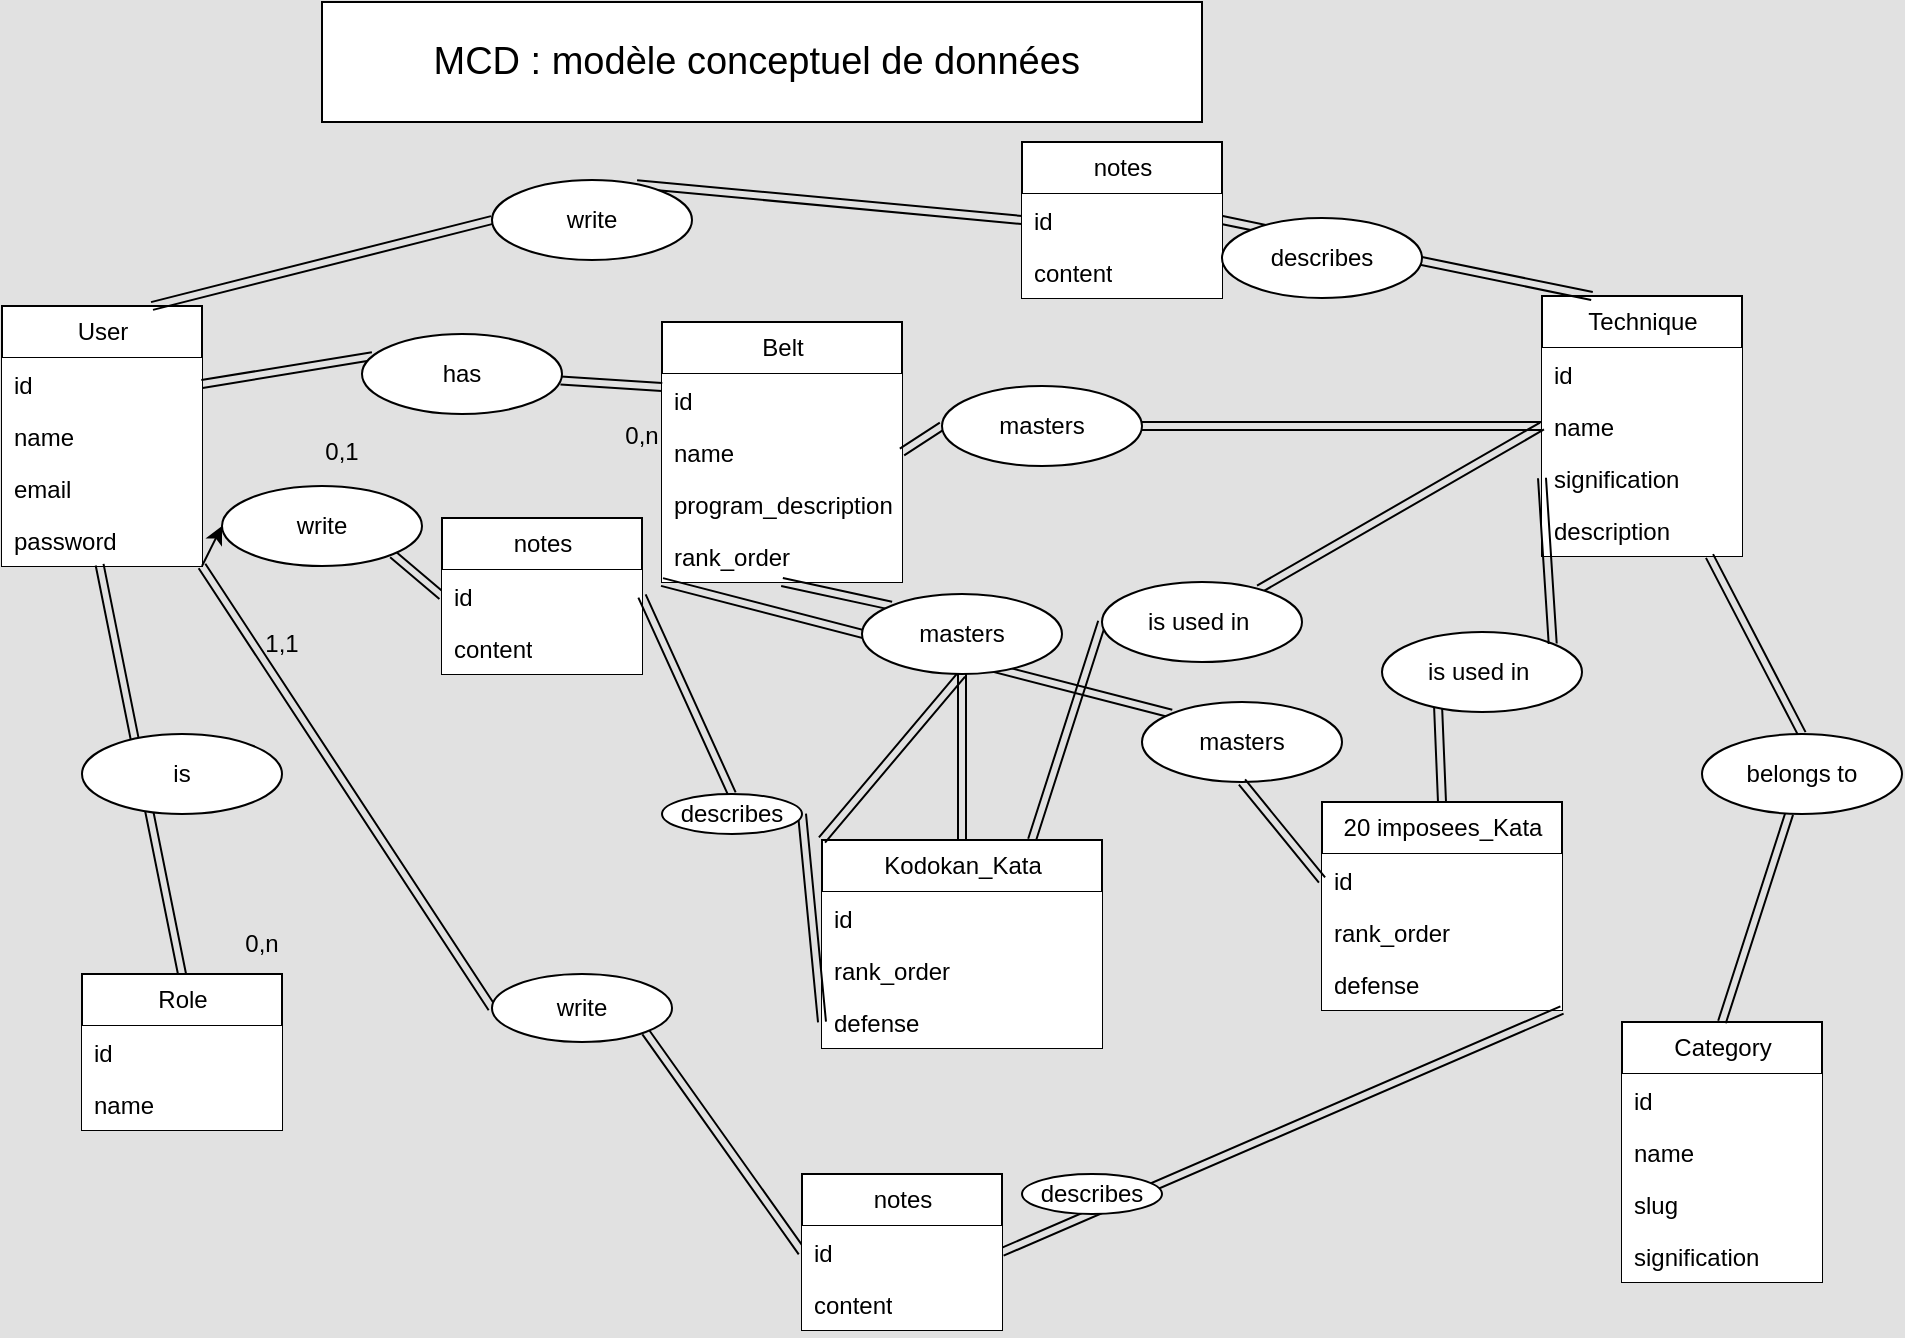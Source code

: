 <mxfile>
    <diagram id="4vyh1EXudRv4ovPrS7D5" name="MCD">
        <mxGraphModel dx="1433" dy="598" grid="1" gridSize="10" guides="1" tooltips="1" connect="1" arrows="1" fold="1" page="1" pageScale="1" pageWidth="1100" pageHeight="850" background="#E1E1E1" math="0" shadow="0">
            <root>
                <mxCell id="0"/>
                <mxCell id="1" parent="0"/>
                <mxCell id="47" style="edgeStyle=none;html=1;exitX=1;exitY=0.5;exitDx=0;exitDy=0;entryX=0;entryY=0.5;entryDx=0;entryDy=0;shape=link;" parent="1" source="60" target="23" edge="1">
                    <mxGeometry relative="1" as="geometry"/>
                </mxCell>
                <mxCell id="2" value="Belt" style="swimlane;fontStyle=0;childLayout=stackLayout;horizontal=1;startSize=26;horizontalStack=0;resizeParent=1;resizeParentMax=0;resizeLast=0;collapsible=1;marginBottom=0;html=1;" parent="1" vertex="1">
                    <mxGeometry x="470" y="230" width="120" height="130" as="geometry"/>
                </mxCell>
                <mxCell id="3" value="id" style="text;strokeColor=none;fillColor=default;align=left;verticalAlign=top;spacingLeft=4;spacingRight=4;overflow=hidden;rotatable=0;points=[[0,0.5],[1,0.5]];portConstraint=eastwest;whiteSpace=wrap;html=1;" parent="2" vertex="1">
                    <mxGeometry y="26" width="120" height="26" as="geometry"/>
                </mxCell>
                <mxCell id="4" value="name" style="text;align=left;verticalAlign=top;spacingLeft=4;spacingRight=4;overflow=hidden;rotatable=0;points=[[0,0.5],[1,0.5]];portConstraint=eastwest;whiteSpace=wrap;html=1;fillColor=default;" parent="2" vertex="1">
                    <mxGeometry y="52" width="120" height="26" as="geometry"/>
                </mxCell>
                <mxCell id="iZsn-CORiIWXcLKDUNNa-97" value="program_description" style="text;align=left;verticalAlign=top;spacingLeft=4;spacingRight=4;overflow=hidden;rotatable=0;points=[[0,0.5],[1,0.5]];portConstraint=eastwest;whiteSpace=wrap;html=1;fillColor=default;" parent="2" vertex="1">
                    <mxGeometry y="78" width="120" height="26" as="geometry"/>
                </mxCell>
                <mxCell id="16" value="rank_order" style="text;align=left;verticalAlign=top;spacingLeft=4;spacingRight=4;overflow=hidden;rotatable=0;points=[[0,0.5],[1,0.5]];portConstraint=eastwest;whiteSpace=wrap;html=1;fillColor=default;" parent="2" vertex="1">
                    <mxGeometry y="104" width="120" height="26" as="geometry"/>
                </mxCell>
                <mxCell id="8" value="Category" style="swimlane;fontStyle=0;childLayout=stackLayout;horizontal=1;startSize=26;horizontalStack=0;resizeParent=1;resizeParentMax=0;resizeLast=0;collapsible=1;marginBottom=0;html=1;" parent="1" vertex="1">
                    <mxGeometry x="950" y="580" width="100" height="130" as="geometry"/>
                </mxCell>
                <mxCell id="9" value="id" style="text;strokeColor=none;fillColor=default;align=left;verticalAlign=top;spacingLeft=4;spacingRight=4;overflow=hidden;rotatable=0;points=[[0,0.5],[1,0.5]];portConstraint=eastwest;whiteSpace=wrap;html=1;" parent="8" vertex="1">
                    <mxGeometry y="26" width="100" height="26" as="geometry"/>
                </mxCell>
                <mxCell id="10" value="name" style="text;align=left;verticalAlign=top;spacingLeft=4;spacingRight=4;overflow=hidden;rotatable=0;points=[[0,0.5],[1,0.5]];portConstraint=eastwest;whiteSpace=wrap;html=1;fillColor=default;" parent="8" vertex="1">
                    <mxGeometry y="52" width="100" height="26" as="geometry"/>
                </mxCell>
                <mxCell id="Gl5BRn25UmDp2AfCCDyl-92" value="slug" style="text;align=left;verticalAlign=top;spacingLeft=4;spacingRight=4;overflow=hidden;rotatable=0;points=[[0,0.5],[1,0.5]];portConstraint=eastwest;whiteSpace=wrap;html=1;fillColor=default;" parent="8" vertex="1">
                    <mxGeometry y="78" width="100" height="26" as="geometry"/>
                </mxCell>
                <mxCell id="28" value="signification" style="text;align=left;verticalAlign=top;spacingLeft=4;spacingRight=4;overflow=hidden;rotatable=0;points=[[0,0.5],[1,0.5]];portConstraint=eastwest;whiteSpace=wrap;html=1;fillColor=default;" parent="8" vertex="1">
                    <mxGeometry y="104" width="100" height="26" as="geometry"/>
                </mxCell>
                <mxCell id="55" style="edgeStyle=none;html=1;entryX=0.5;entryY=0;entryDx=0;entryDy=0;shape=link;" parent="1" source="65" target="8" edge="1">
                    <mxGeometry relative="1" as="geometry"/>
                </mxCell>
                <mxCell id="78" style="edgeStyle=none;html=1;exitX=0;exitY=0.5;exitDx=0;exitDy=0;entryX=0.75;entryY=0;entryDx=0;entryDy=0;shape=link;" parent="1" source="79" edge="1" target="74">
                    <mxGeometry relative="1" as="geometry">
                        <mxPoint x="580" y="456" as="targetPoint"/>
                    </mxGeometry>
                </mxCell>
                <mxCell id="23" value="Technique" style="swimlane;fontStyle=0;childLayout=stackLayout;horizontal=1;startSize=26;horizontalStack=0;resizeParent=1;resizeParentMax=0;resizeLast=0;collapsible=1;marginBottom=0;html=1;" parent="1" vertex="1">
                    <mxGeometry x="910" y="217" width="100" height="130" as="geometry"/>
                </mxCell>
                <mxCell id="24" value="id" style="text;strokeColor=none;fillColor=default;align=left;verticalAlign=top;spacingLeft=4;spacingRight=4;overflow=hidden;rotatable=0;points=[[0,0.5],[1,0.5]];portConstraint=eastwest;whiteSpace=wrap;html=1;" parent="23" vertex="1">
                    <mxGeometry y="26" width="100" height="26" as="geometry"/>
                </mxCell>
                <mxCell id="25" value="name" style="text;align=left;verticalAlign=top;spacingLeft=4;spacingRight=4;overflow=hidden;rotatable=0;points=[[0,0.5],[1,0.5]];portConstraint=eastwest;whiteSpace=wrap;html=1;fillColor=default;" parent="23" vertex="1">
                    <mxGeometry y="52" width="100" height="26" as="geometry"/>
                </mxCell>
                <mxCell id="26" value="signification" style="text;align=left;verticalAlign=top;spacingLeft=4;spacingRight=4;overflow=hidden;rotatable=0;points=[[0,0.5],[1,0.5]];portConstraint=eastwest;whiteSpace=wrap;html=1;fillColor=default;" parent="23" vertex="1">
                    <mxGeometry y="78" width="100" height="26" as="geometry"/>
                </mxCell>
                <mxCell id="27" value="description" style="text;align=left;verticalAlign=top;spacingLeft=4;spacingRight=4;overflow=hidden;rotatable=0;points=[[0,0.5],[1,0.5]];portConstraint=eastwest;whiteSpace=wrap;html=1;fillColor=default;" parent="23" vertex="1">
                    <mxGeometry y="104" width="100" height="26" as="geometry"/>
                </mxCell>
                <mxCell id="97" style="edgeStyle=none;html=1;exitX=1;exitY=1;exitDx=0;exitDy=0;entryX=0;entryY=0.5;entryDx=0;entryDy=0;shape=link;" edge="1" parent="1" source="98" target="93">
                    <mxGeometry relative="1" as="geometry"/>
                </mxCell>
                <mxCell id="105" style="edgeStyle=none;html=1;exitX=1;exitY=1;exitDx=0;exitDy=0;entryX=0;entryY=0.5;entryDx=0;entryDy=0;shape=link;" edge="1" parent="1" source="106" target="102">
                    <mxGeometry relative="1" as="geometry"/>
                </mxCell>
                <mxCell id="113" style="edgeStyle=none;html=1;exitX=0.75;exitY=0;exitDx=0;exitDy=0;entryX=0;entryY=0.5;entryDx=0;entryDy=0;shape=link;" edge="1" parent="1" source="114" target="110">
                    <mxGeometry relative="1" as="geometry"/>
                </mxCell>
                <mxCell id="30" value="User" style="swimlane;fontStyle=0;childLayout=stackLayout;horizontal=1;startSize=26;horizontalStack=0;resizeParent=1;resizeParentMax=0;resizeLast=0;collapsible=1;marginBottom=0;html=1;" parent="1" vertex="1">
                    <mxGeometry x="140" y="222" width="100" height="130" as="geometry"/>
                </mxCell>
                <mxCell id="31" value="id" style="text;strokeColor=none;fillColor=default;align=left;verticalAlign=top;spacingLeft=4;spacingRight=4;overflow=hidden;rotatable=0;points=[[0,0.5],[1,0.5]];portConstraint=eastwest;whiteSpace=wrap;html=1;" parent="30" vertex="1">
                    <mxGeometry y="26" width="100" height="26" as="geometry"/>
                </mxCell>
                <mxCell id="32" value="name" style="text;align=left;verticalAlign=top;spacingLeft=4;spacingRight=4;overflow=hidden;rotatable=0;points=[[0,0.5],[1,0.5]];portConstraint=eastwest;whiteSpace=wrap;html=1;fillColor=default;" parent="30" vertex="1">
                    <mxGeometry y="52" width="100" height="26" as="geometry"/>
                </mxCell>
                <mxCell id="33" value="email" style="text;align=left;verticalAlign=top;spacingLeft=4;spacingRight=4;overflow=hidden;rotatable=0;points=[[0,0.5],[1,0.5]];portConstraint=eastwest;whiteSpace=wrap;html=1;fillColor=default;" parent="30" vertex="1">
                    <mxGeometry y="78" width="100" height="26" as="geometry"/>
                </mxCell>
                <mxCell id="34" value="password" style="text;align=left;verticalAlign=top;spacingLeft=4;spacingRight=4;overflow=hidden;rotatable=0;points=[[0,0.5],[1,0.5]];portConstraint=eastwest;whiteSpace=wrap;html=1;fillColor=default;" parent="30" vertex="1">
                    <mxGeometry y="104" width="100" height="26" as="geometry"/>
                </mxCell>
                <mxCell id="37" value="Role" style="swimlane;fontStyle=0;childLayout=stackLayout;horizontal=1;startSize=26;horizontalStack=0;resizeParent=1;resizeParentMax=0;resizeLast=0;collapsible=1;marginBottom=0;html=1;" parent="1" vertex="1">
                    <mxGeometry x="180" y="556" width="100" height="78" as="geometry"/>
                </mxCell>
                <mxCell id="38" value="id" style="text;strokeColor=none;fillColor=default;align=left;verticalAlign=top;spacingLeft=4;spacingRight=4;overflow=hidden;rotatable=0;points=[[0,0.5],[1,0.5]];portConstraint=eastwest;whiteSpace=wrap;html=1;" parent="37" vertex="1">
                    <mxGeometry y="26" width="100" height="26" as="geometry"/>
                </mxCell>
                <mxCell id="39" value="name" style="text;align=left;verticalAlign=top;spacingLeft=4;spacingRight=4;overflow=hidden;rotatable=0;points=[[0,0.5],[1,0.5]];portConstraint=eastwest;whiteSpace=wrap;html=1;fillColor=default;" parent="37" vertex="1">
                    <mxGeometry y="52" width="100" height="26" as="geometry"/>
                </mxCell>
                <mxCell id="53" style="edgeStyle=none;html=1;exitX=0.5;exitY=0;exitDx=0;exitDy=0;entryX=0.488;entryY=0.975;entryDx=0;entryDy=0;entryPerimeter=0;shape=link;" parent="1" source="37" target="34" edge="1">
                    <mxGeometry relative="1" as="geometry"/>
                </mxCell>
                <mxCell id="46" style="edgeStyle=none;html=1;entryX=0;entryY=0.25;entryDx=0;entryDy=0;shape=link;" parent="1" source="62" target="2" edge="1">
                    <mxGeometry relative="1" as="geometry">
                        <mxPoint x="350" y="286" as="targetPoint"/>
                        <mxPoint x="282" y="249" as="sourcePoint"/>
                    </mxGeometry>
                </mxCell>
                <mxCell id="61" value="is" style="ellipse;whiteSpace=wrap;html=1;align=center;newEdgeStyle={&quot;edgeStyle&quot;:&quot;entityRelationEdgeStyle&quot;,&quot;startArrow&quot;:&quot;none&quot;,&quot;endArrow&quot;:&quot;none&quot;,&quot;segment&quot;:10,&quot;curved&quot;:1,&quot;sourcePerimeterSpacing&quot;:0,&quot;targetPerimeterSpacing&quot;:0};treeFolding=1;treeMoving=1;" parent="1" vertex="1">
                    <mxGeometry x="180" y="436" width="100" height="40" as="geometry"/>
                </mxCell>
                <mxCell id="63" value="" style="html=1;entryX=0;entryY=0.25;entryDx=0;entryDy=0;exitX=1;exitY=0.5;exitDx=0;exitDy=0;shape=link;" parent="1" target="62" edge="1" source="31">
                    <mxGeometry relative="1" as="geometry">
                        <mxPoint x="490" y="256" as="targetPoint"/>
                        <mxPoint x="282" y="249" as="sourcePoint"/>
                    </mxGeometry>
                </mxCell>
                <mxCell id="62" value="has" style="ellipse;whiteSpace=wrap;html=1;align=center;newEdgeStyle={&quot;edgeStyle&quot;:&quot;entityRelationEdgeStyle&quot;,&quot;startArrow&quot;:&quot;none&quot;,&quot;endArrow&quot;:&quot;none&quot;,&quot;segment&quot;:10,&quot;curved&quot;:1,&quot;sourcePerimeterSpacing&quot;:0,&quot;targetPerimeterSpacing&quot;:0};treeFolding=1;treeMoving=1;" parent="1" vertex="1">
                    <mxGeometry x="320" y="236" width="100" height="40" as="geometry"/>
                </mxCell>
                <mxCell id="64" value="" style="edgeStyle=none;html=1;exitX=1;exitY=0.5;exitDx=0;exitDy=0;entryX=0;entryY=0.5;entryDx=0;entryDy=0;shape=link;" parent="1" source="2" target="60" edge="1">
                    <mxGeometry relative="1" as="geometry">
                        <mxPoint x="560" y="282" as="sourcePoint"/>
                        <mxPoint x="810" y="295" as="targetPoint"/>
                    </mxGeometry>
                </mxCell>
                <mxCell id="60" value="masters" style="ellipse;whiteSpace=wrap;html=1;align=center;newEdgeStyle={&quot;edgeStyle&quot;:&quot;entityRelationEdgeStyle&quot;,&quot;startArrow&quot;:&quot;none&quot;,&quot;endArrow&quot;:&quot;none&quot;,&quot;segment&quot;:10,&quot;curved&quot;:1,&quot;sourcePerimeterSpacing&quot;:0,&quot;targetPerimeterSpacing&quot;:0};treeFolding=1;treeMoving=1;" parent="1" vertex="1">
                    <mxGeometry x="610" y="262" width="100" height="40" as="geometry"/>
                </mxCell>
                <mxCell id="66" value="" style="edgeStyle=none;html=1;entryX=0.5;entryY=0;entryDx=0;entryDy=0;shape=link;" parent="1" source="23" target="65" edge="1">
                    <mxGeometry relative="1" as="geometry">
                        <mxPoint x="860" y="360" as="sourcePoint"/>
                        <mxPoint x="860" y="526" as="targetPoint"/>
                    </mxGeometry>
                </mxCell>
                <mxCell id="65" value="belongs to" style="ellipse;whiteSpace=wrap;html=1;align=center;newEdgeStyle={&quot;edgeStyle&quot;:&quot;entityRelationEdgeStyle&quot;,&quot;startArrow&quot;:&quot;none&quot;,&quot;endArrow&quot;:&quot;none&quot;,&quot;segment&quot;:10,&quot;curved&quot;:1,&quot;sourcePerimeterSpacing&quot;:0,&quot;targetPerimeterSpacing&quot;:0};treeFolding=1;treeMoving=1;" parent="1" vertex="1">
                    <mxGeometry x="990" y="436" width="100" height="40" as="geometry"/>
                </mxCell>
                <mxCell id="67" value="0,n" style="text;html=1;align=center;verticalAlign=middle;whiteSpace=wrap;rounded=0;" parent="1" vertex="1">
                    <mxGeometry x="240" y="526" width="60" height="30" as="geometry"/>
                </mxCell>
                <mxCell id="68" value="0,1" style="text;html=1;align=center;verticalAlign=middle;whiteSpace=wrap;rounded=0;" parent="1" vertex="1">
                    <mxGeometry x="280" y="280" width="60" height="30" as="geometry"/>
                </mxCell>
                <mxCell id="70" value="1,1" style="text;html=1;align=center;verticalAlign=middle;whiteSpace=wrap;rounded=0;" parent="1" vertex="1">
                    <mxGeometry x="250" y="376" width="60" height="30" as="geometry"/>
                </mxCell>
                <mxCell id="73" value="0,n" style="text;html=1;align=center;verticalAlign=middle;whiteSpace=wrap;rounded=0;" parent="1" vertex="1">
                    <mxGeometry x="430" y="272" width="60" height="30" as="geometry"/>
                </mxCell>
                <mxCell id="1BJfl53LIifRN0KYenwO-119" style="edgeStyle=none;html=1;exitX=0;exitY=0;exitDx=0;exitDy=0;entryX=0.5;entryY=1;entryDx=0;entryDy=0;shape=link;" edge="1" parent="1" source="oAEIOJPod7T8_rqgaJXT-93" target="2">
                    <mxGeometry relative="1" as="geometry"/>
                </mxCell>
                <mxCell id="1BJfl53LIifRN0KYenwO-129" value="" style="edgeStyle=none;html=1;shape=link;" edge="1" parent="1" source="74" target="oAEIOJPod7T8_rqgaJXT-93">
                    <mxGeometry relative="1" as="geometry"/>
                </mxCell>
                <mxCell id="74" value="Kodokan_Kata" style="swimlane;fontStyle=0;childLayout=stackLayout;horizontal=1;startSize=26;horizontalStack=0;resizeParent=1;resizeParentMax=0;resizeLast=0;collapsible=1;marginBottom=0;html=1;" parent="1" vertex="1">
                    <mxGeometry x="550" y="489" width="140" height="104" as="geometry"/>
                </mxCell>
                <mxCell id="75" value="id" style="text;strokeColor=none;fillColor=default;align=left;verticalAlign=top;spacingLeft=4;spacingRight=4;overflow=hidden;rotatable=0;points=[[0,0.5],[1,0.5]];portConstraint=eastwest;whiteSpace=wrap;html=1;" parent="74" vertex="1">
                    <mxGeometry y="26" width="140" height="26" as="geometry"/>
                </mxCell>
                <mxCell id="xApdFLdC7iHKwbTviokD-92" value="rank_order" style="text;strokeColor=none;fillColor=default;align=left;verticalAlign=top;spacingLeft=4;spacingRight=4;overflow=hidden;rotatable=0;points=[[0,0.5],[1,0.5]];portConstraint=eastwest;whiteSpace=wrap;html=1;" parent="74" vertex="1">
                    <mxGeometry y="52" width="140" height="26" as="geometry"/>
                </mxCell>
                <mxCell id="77" value="defense" style="text;align=left;verticalAlign=top;spacingLeft=4;spacingRight=4;overflow=hidden;rotatable=0;points=[[0,0.5],[1,0.5]];portConstraint=eastwest;whiteSpace=wrap;html=1;fillColor=default;" parent="74" vertex="1">
                    <mxGeometry y="78" width="140" height="26" as="geometry"/>
                </mxCell>
                <mxCell id="81" value="" style="edgeStyle=none;html=1;exitX=0;exitY=0.5;exitDx=0;exitDy=0;shape=link;" parent="1" source="23" target="79" edge="1">
                    <mxGeometry relative="1" as="geometry">
                        <mxPoint x="580" y="456" as="targetPoint"/>
                        <mxPoint x="810" y="295" as="sourcePoint"/>
                    </mxGeometry>
                </mxCell>
                <mxCell id="79" value="is used in&amp;nbsp;" style="ellipse;whiteSpace=wrap;html=1;align=center;newEdgeStyle={&quot;edgeStyle&quot;:&quot;entityRelationEdgeStyle&quot;,&quot;startArrow&quot;:&quot;none&quot;,&quot;endArrow&quot;:&quot;none&quot;,&quot;segment&quot;:10,&quot;curved&quot;:1,&quot;sourcePerimeterSpacing&quot;:0,&quot;targetPerimeterSpacing&quot;:0};treeFolding=1;treeMoving=1;" parent="1" vertex="1">
                    <mxGeometry x="690" y="360" width="100" height="40" as="geometry"/>
                </mxCell>
                <mxCell id="91" style="edgeStyle=none;html=1;exitX=0.28;exitY=0.91;exitDx=0;exitDy=0;entryX=0.5;entryY=0;entryDx=0;entryDy=0;exitPerimeter=0;shape=link;" parent="1" source="86" target="82" edge="1">
                    <mxGeometry relative="1" as="geometry"/>
                </mxCell>
                <mxCell id="82" value="20 imposees_Kata" style="swimlane;fontStyle=0;childLayout=stackLayout;horizontal=1;startSize=26;horizontalStack=0;resizeParent=1;resizeParentMax=0;resizeLast=0;collapsible=1;marginBottom=0;html=1;" parent="1" vertex="1">
                    <mxGeometry x="800" y="470" width="120" height="104" as="geometry"/>
                </mxCell>
                <mxCell id="83" value="id" style="text;strokeColor=none;fillColor=default;align=left;verticalAlign=top;spacingLeft=4;spacingRight=4;overflow=hidden;rotatable=0;points=[[0,0.5],[1,0.5]];portConstraint=eastwest;whiteSpace=wrap;html=1;" parent="82" vertex="1">
                    <mxGeometry y="26" width="120" height="26" as="geometry"/>
                </mxCell>
                <mxCell id="xApdFLdC7iHKwbTviokD-94" value="rank_order" style="text;strokeColor=none;fillColor=default;align=left;verticalAlign=top;spacingLeft=4;spacingRight=4;overflow=hidden;rotatable=0;points=[[0,0.5],[1,0.5]];portConstraint=eastwest;whiteSpace=wrap;html=1;" parent="82" vertex="1">
                    <mxGeometry y="52" width="120" height="26" as="geometry"/>
                </mxCell>
                <mxCell id="85" value="defense" style="text;align=left;verticalAlign=top;spacingLeft=4;spacingRight=4;overflow=hidden;rotatable=0;points=[[0,0.5],[1,0.5]];portConstraint=eastwest;whiteSpace=wrap;html=1;fillColor=default;" parent="82" vertex="1">
                    <mxGeometry y="78" width="120" height="26" as="geometry"/>
                </mxCell>
                <mxCell id="86" value="is used in&amp;nbsp;" style="ellipse;whiteSpace=wrap;html=1;align=center;newEdgeStyle={&quot;edgeStyle&quot;:&quot;entityRelationEdgeStyle&quot;,&quot;startArrow&quot;:&quot;none&quot;,&quot;endArrow&quot;:&quot;none&quot;,&quot;segment&quot;:10,&quot;curved&quot;:1,&quot;sourcePerimeterSpacing&quot;:0,&quot;targetPerimeterSpacing&quot;:0};treeFolding=1;treeMoving=1;" parent="1" vertex="1">
                    <mxGeometry x="830" y="385" width="100" height="40" as="geometry"/>
                </mxCell>
                <mxCell id="87" style="edgeStyle=none;html=1;exitX=0;exitY=0.5;exitDx=0;exitDy=0;entryX=1;entryY=0;entryDx=0;entryDy=0;shape=link;" parent="1" source="26" target="86" edge="1">
                    <mxGeometry relative="1" as="geometry"/>
                </mxCell>
                <mxCell id="92" value="&lt;font style=&quot;font-size: 19px;&quot;&gt;MCD : modèle conceptuel de données&amp;nbsp;&lt;/font&gt;" style="rounded=0;whiteSpace=wrap;html=1;" parent="1" vertex="1">
                    <mxGeometry x="300" y="70" width="440" height="60" as="geometry"/>
                </mxCell>
                <mxCell id="oAEIOJPod7T8_rqgaJXT-94" style="edgeStyle=none;html=1;exitX=0;exitY=0;exitDx=0;exitDy=0;entryX=0;entryY=1;entryDx=0;entryDy=0;shape=link;" parent="1" source="oAEIOJPod7T8_rqgaJXT-96" target="2" edge="1">
                    <mxGeometry relative="1" as="geometry">
                        <mxPoint x="610" y="572" as="sourcePoint"/>
                        <mxPoint x="620" y="440" as="targetPoint"/>
                    </mxGeometry>
                </mxCell>
                <mxCell id="oAEIOJPod7T8_rqgaJXT-96" value="masters" style="ellipse;whiteSpace=wrap;html=1;align=center;newEdgeStyle={&quot;edgeStyle&quot;:&quot;entityRelationEdgeStyle&quot;,&quot;startArrow&quot;:&quot;none&quot;,&quot;endArrow&quot;:&quot;none&quot;,&quot;segment&quot;:10,&quot;curved&quot;:1,&quot;sourcePerimeterSpacing&quot;:0,&quot;targetPerimeterSpacing&quot;:0};treeFolding=1;treeMoving=1;" parent="1" vertex="1">
                    <mxGeometry x="710" y="420" width="100" height="40" as="geometry"/>
                </mxCell>
                <mxCell id="93" value="notes" style="swimlane;fontStyle=0;childLayout=stackLayout;horizontal=1;startSize=26;horizontalStack=0;resizeParent=1;resizeParentMax=0;resizeLast=0;collapsible=1;marginBottom=0;html=1;" vertex="1" parent="1">
                    <mxGeometry x="360" y="328" width="100" height="78" as="geometry"/>
                </mxCell>
                <mxCell id="94" value="id" style="text;strokeColor=none;fillColor=default;align=left;verticalAlign=top;spacingLeft=4;spacingRight=4;overflow=hidden;rotatable=0;points=[[0,0.5],[1,0.5]];portConstraint=eastwest;whiteSpace=wrap;html=1;" vertex="1" parent="93">
                    <mxGeometry y="26" width="100" height="26" as="geometry"/>
                </mxCell>
                <mxCell id="95" value="content" style="text;strokeColor=none;fillColor=default;align=left;verticalAlign=top;spacingLeft=4;spacingRight=4;overflow=hidden;rotatable=0;points=[[0,0.5],[1,0.5]];portConstraint=eastwest;whiteSpace=wrap;html=1;" vertex="1" parent="93">
                    <mxGeometry y="52" width="100" height="26" as="geometry"/>
                </mxCell>
                <mxCell id="99" style="edgeStyle=none;html=1;exitX=1;exitY=0.5;exitDx=0;exitDy=0;entryX=0;entryY=0.5;entryDx=0;entryDy=0;shape=link;" edge="1" parent="1" source="100" target="77">
                    <mxGeometry relative="1" as="geometry"/>
                </mxCell>
                <mxCell id="101" value="" style="edgeStyle=none;html=1;exitX=1;exitY=0.5;exitDx=0;exitDy=0;entryX=0.5;entryY=0;entryDx=0;entryDy=0;shape=link;" edge="1" parent="1" source="94" target="100">
                    <mxGeometry relative="1" as="geometry">
                        <mxPoint x="510" y="629" as="sourcePoint"/>
                        <mxPoint x="610" y="591" as="targetPoint"/>
                    </mxGeometry>
                </mxCell>
                <mxCell id="100" value="describes" style="ellipse;whiteSpace=wrap;html=1;align=center;newEdgeStyle={&quot;edgeStyle&quot;:&quot;entityRelationEdgeStyle&quot;,&quot;startArrow&quot;:&quot;none&quot;,&quot;endArrow&quot;:&quot;none&quot;,&quot;segment&quot;:10,&quot;curved&quot;:1,&quot;sourcePerimeterSpacing&quot;:0,&quot;targetPerimeterSpacing&quot;:0};treeFolding=1;treeMoving=1;" vertex="1" parent="1">
                    <mxGeometry x="470" y="466" width="70" height="20" as="geometry"/>
                </mxCell>
                <mxCell id="108" style="edgeStyle=none;html=1;exitX=1;exitY=0.5;exitDx=0;exitDy=0;entryX=1;entryY=1;entryDx=0;entryDy=0;shape=link;" edge="1" parent="1" source="102" target="82">
                    <mxGeometry relative="1" as="geometry"/>
                </mxCell>
                <mxCell id="102" value="notes" style="swimlane;fontStyle=0;childLayout=stackLayout;horizontal=1;startSize=26;horizontalStack=0;resizeParent=1;resizeParentMax=0;resizeLast=0;collapsible=1;marginBottom=0;html=1;" vertex="1" parent="1">
                    <mxGeometry x="540" y="656" width="100" height="78" as="geometry"/>
                </mxCell>
                <mxCell id="103" value="id" style="text;strokeColor=none;fillColor=default;align=left;verticalAlign=top;spacingLeft=4;spacingRight=4;overflow=hidden;rotatable=0;points=[[0,0.5],[1,0.5]];portConstraint=eastwest;whiteSpace=wrap;html=1;" vertex="1" parent="102">
                    <mxGeometry y="26" width="100" height="26" as="geometry"/>
                </mxCell>
                <mxCell id="104" value="content" style="text;strokeColor=none;fillColor=default;align=left;verticalAlign=top;spacingLeft=4;spacingRight=4;overflow=hidden;rotatable=0;points=[[0,0.5],[1,0.5]];portConstraint=eastwest;whiteSpace=wrap;html=1;" vertex="1" parent="102">
                    <mxGeometry y="52" width="100" height="26" as="geometry"/>
                </mxCell>
                <mxCell id="107" value="" style="edgeStyle=none;html=1;exitX=1;exitY=1;exitDx=0;exitDy=0;entryX=0;entryY=0.5;entryDx=0;entryDy=0;shape=link;" edge="1" parent="1" source="30" target="106">
                    <mxGeometry relative="1" as="geometry">
                        <mxPoint x="280" y="366" as="sourcePoint"/>
                        <mxPoint x="650" y="695" as="targetPoint"/>
                    </mxGeometry>
                </mxCell>
                <mxCell id="106" value="write" style="ellipse;whiteSpace=wrap;html=1;align=center;newEdgeStyle={&quot;edgeStyle&quot;:&quot;entityRelationEdgeStyle&quot;,&quot;startArrow&quot;:&quot;none&quot;,&quot;endArrow&quot;:&quot;none&quot;,&quot;segment&quot;:10,&quot;curved&quot;:1,&quot;sourcePerimeterSpacing&quot;:0,&quot;targetPerimeterSpacing&quot;:0};treeFolding=1;treeMoving=1;" vertex="1" parent="1">
                    <mxGeometry x="385" y="556" width="90" height="34" as="geometry"/>
                </mxCell>
                <mxCell id="109" value="describes" style="ellipse;whiteSpace=wrap;html=1;align=center;newEdgeStyle={&quot;edgeStyle&quot;:&quot;entityRelationEdgeStyle&quot;,&quot;startArrow&quot;:&quot;none&quot;,&quot;endArrow&quot;:&quot;none&quot;,&quot;segment&quot;:10,&quot;curved&quot;:1,&quot;sourcePerimeterSpacing&quot;:0,&quot;targetPerimeterSpacing&quot;:0};treeFolding=1;treeMoving=1;" vertex="1" parent="1">
                    <mxGeometry x="650" y="656" width="70" height="20" as="geometry"/>
                </mxCell>
                <mxCell id="116" style="edgeStyle=none;html=1;exitX=1;exitY=0.5;exitDx=0;exitDy=0;entryX=0.25;entryY=0;entryDx=0;entryDy=0;shape=link;" edge="1" parent="1" source="110" target="23">
                    <mxGeometry relative="1" as="geometry"/>
                </mxCell>
                <mxCell id="110" value="notes" style="swimlane;fontStyle=0;childLayout=stackLayout;horizontal=1;startSize=26;horizontalStack=0;resizeParent=1;resizeParentMax=0;resizeLast=0;collapsible=1;marginBottom=0;html=1;" vertex="1" parent="1">
                    <mxGeometry x="650" y="140" width="100" height="78" as="geometry"/>
                </mxCell>
                <mxCell id="111" value="id" style="text;strokeColor=none;fillColor=default;align=left;verticalAlign=top;spacingLeft=4;spacingRight=4;overflow=hidden;rotatable=0;points=[[0,0.5],[1,0.5]];portConstraint=eastwest;whiteSpace=wrap;html=1;" vertex="1" parent="110">
                    <mxGeometry y="26" width="100" height="26" as="geometry"/>
                </mxCell>
                <mxCell id="112" value="content" style="text;strokeColor=none;fillColor=default;align=left;verticalAlign=top;spacingLeft=4;spacingRight=4;overflow=hidden;rotatable=0;points=[[0,0.5],[1,0.5]];portConstraint=eastwest;whiteSpace=wrap;html=1;" vertex="1" parent="110">
                    <mxGeometry y="52" width="100" height="26" as="geometry"/>
                </mxCell>
                <mxCell id="115" value="" style="edgeStyle=none;html=1;exitX=0.75;exitY=0;exitDx=0;exitDy=0;entryX=0;entryY=0.5;entryDx=0;entryDy=0;shape=link;" edge="1" parent="1" source="30" target="114">
                    <mxGeometry relative="1" as="geometry">
                        <mxPoint x="255" y="236" as="sourcePoint"/>
                        <mxPoint x="650" y="179" as="targetPoint"/>
                    </mxGeometry>
                </mxCell>
                <mxCell id="114" value="write" style="ellipse;whiteSpace=wrap;html=1;align=center;newEdgeStyle={&quot;edgeStyle&quot;:&quot;entityRelationEdgeStyle&quot;,&quot;startArrow&quot;:&quot;none&quot;,&quot;endArrow&quot;:&quot;none&quot;,&quot;segment&quot;:10,&quot;curved&quot;:1,&quot;sourcePerimeterSpacing&quot;:0,&quot;targetPerimeterSpacing&quot;:0};treeFolding=1;treeMoving=1;" vertex="1" parent="1">
                    <mxGeometry x="385" y="159" width="100" height="40" as="geometry"/>
                </mxCell>
                <mxCell id="117" value="describes" style="ellipse;whiteSpace=wrap;html=1;align=center;newEdgeStyle={&quot;edgeStyle&quot;:&quot;entityRelationEdgeStyle&quot;,&quot;startArrow&quot;:&quot;none&quot;,&quot;endArrow&quot;:&quot;none&quot;,&quot;segment&quot;:10,&quot;curved&quot;:1,&quot;sourcePerimeterSpacing&quot;:0,&quot;targetPerimeterSpacing&quot;:0};treeFolding=1;treeMoving=1;" vertex="1" parent="1">
                    <mxGeometry x="750" y="178" width="100" height="40" as="geometry"/>
                </mxCell>
                <mxCell id="1BJfl53LIifRN0KYenwO-120" value="" style="edgeStyle=none;html=1;exitX=0;exitY=0;exitDx=0;exitDy=0;entryX=0.5;entryY=1;entryDx=0;entryDy=0;shape=link;" edge="1" parent="1" source="74" target="oAEIOJPod7T8_rqgaJXT-93">
                    <mxGeometry relative="1" as="geometry">
                        <mxPoint x="550" y="436" as="sourcePoint"/>
                        <mxPoint x="530" y="360" as="targetPoint"/>
                    </mxGeometry>
                </mxCell>
                <mxCell id="oAEIOJPod7T8_rqgaJXT-93" value="masters" style="ellipse;whiteSpace=wrap;html=1;align=center;newEdgeStyle={&quot;edgeStyle&quot;:&quot;entityRelationEdgeStyle&quot;,&quot;startArrow&quot;:&quot;none&quot;,&quot;endArrow&quot;:&quot;none&quot;,&quot;segment&quot;:10,&quot;curved&quot;:1,&quot;sourcePerimeterSpacing&quot;:0,&quot;targetPerimeterSpacing&quot;:0};treeFolding=1;treeMoving=1;" parent="1" vertex="1">
                    <mxGeometry x="570" y="366" width="100" height="40" as="geometry"/>
                </mxCell>
                <mxCell id="1BJfl53LIifRN0KYenwO-121" style="edgeStyle=none;html=1;exitX=0;exitY=0.5;exitDx=0;exitDy=0;entryX=0.5;entryY=1;entryDx=0;entryDy=0;shape=link;" edge="1" parent="1" source="83" target="oAEIOJPod7T8_rqgaJXT-96">
                    <mxGeometry relative="1" as="geometry"/>
                </mxCell>
                <mxCell id="1BJfl53LIifRN0KYenwO-127" value="" style="edgeStyle=none;html=1;exitX=1;exitY=1;exitDx=0;exitDy=0;entryX=0;entryY=0.5;entryDx=0;entryDy=0;" edge="1" parent="1" source="30" target="98">
                    <mxGeometry relative="1" as="geometry">
                        <mxPoint x="280" y="366" as="sourcePoint"/>
                        <mxPoint x="360" y="367" as="targetPoint"/>
                    </mxGeometry>
                </mxCell>
                <mxCell id="98" value="write" style="ellipse;whiteSpace=wrap;html=1;align=center;newEdgeStyle={&quot;edgeStyle&quot;:&quot;entityRelationEdgeStyle&quot;,&quot;startArrow&quot;:&quot;none&quot;,&quot;endArrow&quot;:&quot;none&quot;,&quot;segment&quot;:10,&quot;curved&quot;:1,&quot;sourcePerimeterSpacing&quot;:0,&quot;targetPerimeterSpacing&quot;:0};treeFolding=1;treeMoving=1;" vertex="1" parent="1">
                    <mxGeometry x="250" y="312" width="100" height="40" as="geometry"/>
                </mxCell>
            </root>
        </mxGraphModel>
    </diagram>
    <diagram name="MLD" id="rfIETjubZtLZc9Ya5_W5">
        <mxGraphModel dx="1173" dy="489" grid="1" gridSize="10" guides="1" tooltips="1" connect="1" arrows="1" fold="1" page="1" pageScale="1" pageWidth="1100" pageHeight="850" background="#E1E1E1" math="0" shadow="0">
            <root>
                <mxCell id="-Od0lYDv33kCaDU35GlJ-0"/>
                <mxCell id="-Od0lYDv33kCaDU35GlJ-1" parent="-Od0lYDv33kCaDU35GlJ-0"/>
                <mxCell id="-Od0lYDv33kCaDU35GlJ-3" value="Belt" style="swimlane;fontStyle=0;childLayout=stackLayout;horizontal=1;startSize=26;horizontalStack=0;resizeParent=1;resizeParentMax=0;resizeLast=0;collapsible=1;marginBottom=0;html=1;" parent="-Od0lYDv33kCaDU35GlJ-1" vertex="1">
                    <mxGeometry x="350" y="144" width="120" height="130" as="geometry"/>
                </mxCell>
                <mxCell id="-Od0lYDv33kCaDU35GlJ-4" value="id" style="text;strokeColor=none;fillColor=default;align=left;verticalAlign=top;spacingLeft=4;spacingRight=4;overflow=hidden;rotatable=0;points=[[0,0.5],[1,0.5]];portConstraint=eastwest;whiteSpace=wrap;html=1;" parent="-Od0lYDv33kCaDU35GlJ-3" vertex="1">
                    <mxGeometry y="26" width="120" height="26" as="geometry"/>
                </mxCell>
                <mxCell id="VIkEB5uOrg38uRTuxumm-1" value="program_description" style="text;align=left;verticalAlign=top;spacingLeft=4;spacingRight=4;overflow=hidden;rotatable=0;points=[[0,0.5],[1,0.5]];portConstraint=eastwest;whiteSpace=wrap;html=1;fillColor=default;" parent="-Od0lYDv33kCaDU35GlJ-3" vertex="1">
                    <mxGeometry y="52" width="120" height="26" as="geometry"/>
                </mxCell>
                <mxCell id="-Od0lYDv33kCaDU35GlJ-5" value="name" style="text;align=left;verticalAlign=top;spacingLeft=4;spacingRight=4;overflow=hidden;rotatable=0;points=[[0,0.5],[1,0.5]];portConstraint=eastwest;whiteSpace=wrap;html=1;fillColor=default;" parent="-Od0lYDv33kCaDU35GlJ-3" vertex="1">
                    <mxGeometry y="78" width="120" height="26" as="geometry"/>
                </mxCell>
                <mxCell id="-Od0lYDv33kCaDU35GlJ-7" value="rank_order" style="text;align=left;verticalAlign=top;spacingLeft=4;spacingRight=4;overflow=hidden;rotatable=0;points=[[0,0.5],[1,0.5]];portConstraint=eastwest;whiteSpace=wrap;html=1;fillColor=default;" parent="-Od0lYDv33kCaDU35GlJ-3" vertex="1">
                    <mxGeometry y="104" width="120" height="26" as="geometry"/>
                </mxCell>
                <mxCell id="-Od0lYDv33kCaDU35GlJ-8" value="Category" style="swimlane;fontStyle=0;childLayout=stackLayout;horizontal=1;startSize=26;horizontalStack=0;resizeParent=1;resizeParentMax=0;resizeLast=0;collapsible=1;marginBottom=0;html=1;" parent="-Od0lYDv33kCaDU35GlJ-1" vertex="1">
                    <mxGeometry x="810" y="526" width="100" height="130" as="geometry"/>
                </mxCell>
                <mxCell id="-Od0lYDv33kCaDU35GlJ-9" value="id" style="text;strokeColor=none;fillColor=default;align=left;verticalAlign=top;spacingLeft=4;spacingRight=4;overflow=hidden;rotatable=0;points=[[0,0.5],[1,0.5]];portConstraint=eastwest;whiteSpace=wrap;html=1;" parent="-Od0lYDv33kCaDU35GlJ-8" vertex="1">
                    <mxGeometry y="26" width="100" height="26" as="geometry"/>
                </mxCell>
                <mxCell id="-Od0lYDv33kCaDU35GlJ-10" value="name" style="text;align=left;verticalAlign=top;spacingLeft=4;spacingRight=4;overflow=hidden;rotatable=0;points=[[0,0.5],[1,0.5]];portConstraint=eastwest;whiteSpace=wrap;html=1;fillColor=default;" parent="-Od0lYDv33kCaDU35GlJ-8" vertex="1">
                    <mxGeometry y="52" width="100" height="26" as="geometry"/>
                </mxCell>
                <mxCell id="7nZhoekmvNGGPzhIlByK-0" value="slug" style="text;align=left;verticalAlign=top;spacingLeft=4;spacingRight=4;overflow=hidden;rotatable=0;points=[[0,0.5],[1,0.5]];portConstraint=eastwest;whiteSpace=wrap;html=1;fillColor=default;" parent="-Od0lYDv33kCaDU35GlJ-8" vertex="1">
                    <mxGeometry y="78" width="100" height="26" as="geometry"/>
                </mxCell>
                <mxCell id="-Od0lYDv33kCaDU35GlJ-11" value="signification" style="text;align=left;verticalAlign=top;spacingLeft=4;spacingRight=4;overflow=hidden;rotatable=0;points=[[0,0.5],[1,0.5]];portConstraint=eastwest;whiteSpace=wrap;html=1;fillColor=default;" parent="-Od0lYDv33kCaDU35GlJ-8" vertex="1">
                    <mxGeometry y="104" width="100" height="26" as="geometry"/>
                </mxCell>
                <mxCell id="IubZs_CmEXrP31Sh2ikW-1" style="edgeStyle=none;html=1;exitX=0.5;exitY=1;exitDx=0;exitDy=0;entryX=0.25;entryY=0;entryDx=0;entryDy=0;shape=link;" edge="1" parent="-Od0lYDv33kCaDU35GlJ-1" source="-Od0lYDv33kCaDU35GlJ-14" target="-Od0lYDv33kCaDU35GlJ-8">
                    <mxGeometry relative="1" as="geometry"/>
                </mxCell>
                <mxCell id="-Od0lYDv33kCaDU35GlJ-14" value="Technique" style="swimlane;fontStyle=0;childLayout=stackLayout;horizontal=1;startSize=26;horizontalStack=0;resizeParent=1;resizeParentMax=0;resizeLast=0;collapsible=1;marginBottom=0;html=1;" parent="-Od0lYDv33kCaDU35GlJ-1" vertex="1">
                    <mxGeometry x="700" y="160" width="100" height="182" as="geometry"/>
                </mxCell>
                <mxCell id="-Od0lYDv33kCaDU35GlJ-15" value="id" style="text;strokeColor=none;fillColor=default;align=left;verticalAlign=top;spacingLeft=4;spacingRight=4;overflow=hidden;rotatable=0;points=[[0,0.5],[1,0.5]];portConstraint=eastwest;whiteSpace=wrap;html=1;" parent="-Od0lYDv33kCaDU35GlJ-14" vertex="1">
                    <mxGeometry y="26" width="100" height="26" as="geometry"/>
                </mxCell>
                <mxCell id="-Od0lYDv33kCaDU35GlJ-16" value="name" style="text;align=left;verticalAlign=top;spacingLeft=4;spacingRight=4;overflow=hidden;rotatable=0;points=[[0,0.5],[1,0.5]];portConstraint=eastwest;whiteSpace=wrap;html=1;fillColor=default;" parent="-Od0lYDv33kCaDU35GlJ-14" vertex="1">
                    <mxGeometry y="52" width="100" height="26" as="geometry"/>
                </mxCell>
                <mxCell id="-Od0lYDv33kCaDU35GlJ-17" value="signification" style="text;align=left;verticalAlign=top;spacingLeft=4;spacingRight=4;overflow=hidden;rotatable=0;points=[[0,0.5],[1,0.5]];portConstraint=eastwest;whiteSpace=wrap;html=1;fillColor=default;" parent="-Od0lYDv33kCaDU35GlJ-14" vertex="1">
                    <mxGeometry y="78" width="100" height="26" as="geometry"/>
                </mxCell>
                <mxCell id="6UaqxwAPGZA-dYqSc3m6-11" value="description" style="text;align=left;verticalAlign=top;spacingLeft=4;spacingRight=4;overflow=hidden;rotatable=0;points=[[0,0.5],[1,0.5]];portConstraint=eastwest;whiteSpace=wrap;html=1;fillColor=default;" parent="-Od0lYDv33kCaDU35GlJ-14" vertex="1">
                    <mxGeometry y="104" width="100" height="26" as="geometry"/>
                </mxCell>
                <mxCell id="BqNpdJ5nPozmFW4p5c8k-14" value="belt_id" style="text;align=left;verticalAlign=top;spacingLeft=4;spacingRight=4;overflow=hidden;rotatable=0;points=[[0,0.5],[1,0.5]];portConstraint=eastwest;whiteSpace=wrap;html=1;fillColor=default;" parent="-Od0lYDv33kCaDU35GlJ-14" vertex="1">
                    <mxGeometry y="130" width="100" height="26" as="geometry"/>
                </mxCell>
                <mxCell id="-Od0lYDv33kCaDU35GlJ-18" value="category_id" style="text;align=left;verticalAlign=top;spacingLeft=4;spacingRight=4;overflow=hidden;rotatable=0;points=[[0,0.5],[1,0.5]];portConstraint=eastwest;whiteSpace=wrap;html=1;fillColor=default;" parent="-Od0lYDv33kCaDU35GlJ-14" vertex="1">
                    <mxGeometry y="156" width="100" height="26" as="geometry"/>
                </mxCell>
                <mxCell id="aLmBqGfEl-nmgjGqiAEs-6" style="edgeStyle=none;html=1;exitX=1;exitY=0.75;exitDx=0;exitDy=0;entryX=0;entryY=0;entryDx=0;entryDy=0;shape=link;" edge="1" parent="-Od0lYDv33kCaDU35GlJ-1" source="-Od0lYDv33kCaDU35GlJ-19" target="aLmBqGfEl-nmgjGqiAEs-2">
                    <mxGeometry relative="1" as="geometry"/>
                </mxCell>
                <mxCell id="aLmBqGfEl-nmgjGqiAEs-13" style="edgeStyle=none;html=1;exitX=1;exitY=1;exitDx=0;exitDy=0;entryX=0;entryY=0.25;entryDx=0;entryDy=0;shape=link;" edge="1" parent="-Od0lYDv33kCaDU35GlJ-1" source="-Od0lYDv33kCaDU35GlJ-19" target="aLmBqGfEl-nmgjGqiAEs-8">
                    <mxGeometry relative="1" as="geometry"/>
                </mxCell>
                <mxCell id="-Od0lYDv33kCaDU35GlJ-19" value="User" style="swimlane;fontStyle=0;childLayout=stackLayout;horizontal=1;startSize=26;horizontalStack=0;resizeParent=1;resizeParentMax=0;resizeLast=0;collapsible=1;marginBottom=0;html=1;" parent="-Od0lYDv33kCaDU35GlJ-1" vertex="1">
                    <mxGeometry x="130" y="170" width="100" height="182" as="geometry"/>
                </mxCell>
                <mxCell id="-Od0lYDv33kCaDU35GlJ-20" value="id" style="text;strokeColor=none;fillColor=default;align=left;verticalAlign=top;spacingLeft=4;spacingRight=4;overflow=hidden;rotatable=0;points=[[0,0.5],[1,0.5]];portConstraint=eastwest;whiteSpace=wrap;html=1;" parent="-Od0lYDv33kCaDU35GlJ-19" vertex="1">
                    <mxGeometry y="26" width="100" height="26" as="geometry"/>
                </mxCell>
                <mxCell id="-Od0lYDv33kCaDU35GlJ-21" value="name" style="text;align=left;verticalAlign=top;spacingLeft=4;spacingRight=4;overflow=hidden;rotatable=0;points=[[0,0.5],[1,0.5]];portConstraint=eastwest;whiteSpace=wrap;html=1;fillColor=default;" parent="-Od0lYDv33kCaDU35GlJ-19" vertex="1">
                    <mxGeometry y="52" width="100" height="26" as="geometry"/>
                </mxCell>
                <mxCell id="-Od0lYDv33kCaDU35GlJ-22" value="email" style="text;align=left;verticalAlign=top;spacingLeft=4;spacingRight=4;overflow=hidden;rotatable=0;points=[[0,0.5],[1,0.5]];portConstraint=eastwest;whiteSpace=wrap;html=1;fillColor=default;" parent="-Od0lYDv33kCaDU35GlJ-19" vertex="1">
                    <mxGeometry y="78" width="100" height="26" as="geometry"/>
                </mxCell>
                <mxCell id="6UaqxwAPGZA-dYqSc3m6-0" value="password" style="text;align=left;verticalAlign=top;spacingLeft=4;spacingRight=4;overflow=hidden;rotatable=0;points=[[0,0.5],[1,0.5]];portConstraint=eastwest;whiteSpace=wrap;html=1;fillColor=default;" parent="-Od0lYDv33kCaDU35GlJ-19" vertex="1">
                    <mxGeometry y="104" width="100" height="26" as="geometry"/>
                </mxCell>
                <mxCell id="6UaqxwAPGZA-dYqSc3m6-4" value="role_id" style="text;align=left;verticalAlign=top;spacingLeft=4;spacingRight=4;overflow=hidden;rotatable=0;points=[[0,0.5],[1,0.5]];portConstraint=eastwest;whiteSpace=wrap;html=1;fillColor=default;" parent="-Od0lYDv33kCaDU35GlJ-19" vertex="1">
                    <mxGeometry y="130" width="100" height="26" as="geometry"/>
                </mxCell>
                <mxCell id="-Od0lYDv33kCaDU35GlJ-23" value="belt_id" style="text;align=left;verticalAlign=top;spacingLeft=4;spacingRight=4;overflow=hidden;rotatable=0;points=[[0,0.5],[1,0.5]];portConstraint=eastwest;whiteSpace=wrap;html=1;fillColor=default;" parent="-Od0lYDv33kCaDU35GlJ-19" vertex="1">
                    <mxGeometry y="156" width="100" height="26" as="geometry"/>
                </mxCell>
                <mxCell id="-Od0lYDv33kCaDU35GlJ-24" value="Role" style="swimlane;fontStyle=0;childLayout=stackLayout;horizontal=1;startSize=26;horizontalStack=0;resizeParent=1;resizeParentMax=0;resizeLast=0;collapsible=1;marginBottom=0;html=1;" parent="-Od0lYDv33kCaDU35GlJ-1" vertex="1">
                    <mxGeometry x="130" y="520" width="100" height="78" as="geometry"/>
                </mxCell>
                <mxCell id="-Od0lYDv33kCaDU35GlJ-25" value="id" style="text;strokeColor=none;fillColor=default;align=left;verticalAlign=top;spacingLeft=4;spacingRight=4;overflow=hidden;rotatable=0;points=[[0,0.5],[1,0.5]];portConstraint=eastwest;whiteSpace=wrap;html=1;" parent="-Od0lYDv33kCaDU35GlJ-24" vertex="1">
                    <mxGeometry y="26" width="100" height="26" as="geometry"/>
                </mxCell>
                <mxCell id="-Od0lYDv33kCaDU35GlJ-26" value="name" style="text;align=left;verticalAlign=top;spacingLeft=4;spacingRight=4;overflow=hidden;rotatable=0;points=[[0,0.5],[1,0.5]];portConstraint=eastwest;whiteSpace=wrap;html=1;fillColor=default;" parent="-Od0lYDv33kCaDU35GlJ-24" vertex="1">
                    <mxGeometry y="52" width="100" height="26" as="geometry"/>
                </mxCell>
                <mxCell id="-Od0lYDv33kCaDU35GlJ-27" style="edgeStyle=none;html=1;exitX=0.5;exitY=0;exitDx=0;exitDy=0;entryX=0.488;entryY=0.975;entryDx=0;entryDy=0;entryPerimeter=0;shape=link;" parent="-Od0lYDv33kCaDU35GlJ-1" source="-Od0lYDv33kCaDU35GlJ-24" target="-Od0lYDv33kCaDU35GlJ-23" edge="1">
                    <mxGeometry relative="1" as="geometry"/>
                </mxCell>
                <mxCell id="-Od0lYDv33kCaDU35GlJ-28" style="edgeStyle=none;html=1;entryX=0;entryY=0.25;entryDx=0;entryDy=0;exitX=1;exitY=0.5;exitDx=0;exitDy=0;shape=link;" parent="-Od0lYDv33kCaDU35GlJ-1" source="-Od0lYDv33kCaDU35GlJ-20" target="-Od0lYDv33kCaDU35GlJ-3" edge="1">
                    <mxGeometry relative="1" as="geometry">
                        <mxPoint x="350" y="286" as="targetPoint"/>
                        <mxPoint x="419.263" y="259.421" as="sourcePoint"/>
                    </mxGeometry>
                </mxCell>
                <mxCell id="-Od0lYDv33kCaDU35GlJ-32" value="" style="edgeStyle=none;html=1;exitX=1;exitY=0.5;exitDx=0;exitDy=0;entryX=0;entryY=0.25;entryDx=0;entryDy=0;shape=link;" parent="-Od0lYDv33kCaDU35GlJ-1" source="-Od0lYDv33kCaDU35GlJ-3" target="-Od0lYDv33kCaDU35GlJ-14" edge="1">
                    <mxGeometry relative="1" as="geometry">
                        <mxPoint x="560" y="282" as="sourcePoint"/>
                        <mxPoint x="610.0" y="282.0" as="targetPoint"/>
                    </mxGeometry>
                </mxCell>
                <mxCell id="-Od0lYDv33kCaDU35GlJ-40" value="Kodokan_Kata" style="swimlane;fontStyle=0;childLayout=stackLayout;horizontal=1;startSize=26;horizontalStack=0;resizeParent=1;resizeParentMax=0;resizeLast=0;collapsible=1;marginBottom=0;html=1;" parent="-Od0lYDv33kCaDU35GlJ-1" vertex="1">
                    <mxGeometry x="440" y="394" width="140" height="156" as="geometry"/>
                </mxCell>
                <mxCell id="-Od0lYDv33kCaDU35GlJ-41" value="id" style="text;strokeColor=none;fillColor=default;align=left;verticalAlign=top;spacingLeft=4;spacingRight=4;overflow=hidden;rotatable=0;points=[[0,0.5],[1,0.5]];portConstraint=eastwest;whiteSpace=wrap;html=1;" parent="-Od0lYDv33kCaDU35GlJ-40" vertex="1">
                    <mxGeometry y="26" width="140" height="26" as="geometry"/>
                </mxCell>
                <mxCell id="7BWt6i1c9CK8gbsHOS0p-0" value="rank_order" style="text;align=left;verticalAlign=top;spacingLeft=4;spacingRight=4;overflow=hidden;rotatable=0;points=[[0,0.5],[1,0.5]];portConstraint=eastwest;whiteSpace=wrap;html=1;fillColor=default;" parent="-Od0lYDv33kCaDU35GlJ-40" vertex="1">
                    <mxGeometry y="52" width="140" height="26" as="geometry"/>
                </mxCell>
                <mxCell id="-Od0lYDv33kCaDU35GlJ-42" value="technique_id" style="text;align=left;verticalAlign=top;spacingLeft=4;spacingRight=4;overflow=hidden;rotatable=0;points=[[0,0.5],[1,0.5]];portConstraint=eastwest;whiteSpace=wrap;html=1;fillColor=default;" parent="-Od0lYDv33kCaDU35GlJ-40" vertex="1">
                    <mxGeometry y="78" width="140" height="26" as="geometry"/>
                </mxCell>
                <mxCell id="cRaubb4zD04ORaqgYwGw-0" value="defense" style="text;align=left;verticalAlign=top;spacingLeft=4;spacingRight=4;overflow=hidden;rotatable=0;points=[[0,0.5],[1,0.5]];portConstraint=eastwest;whiteSpace=wrap;html=1;fillColor=default;" parent="-Od0lYDv33kCaDU35GlJ-40" vertex="1">
                    <mxGeometry y="104" width="140" height="26" as="geometry"/>
                </mxCell>
                <mxCell id="-Od0lYDv33kCaDU35GlJ-43" value="belt_id" style="text;align=left;verticalAlign=top;spacingLeft=4;spacingRight=4;overflow=hidden;rotatable=0;points=[[0,0.5],[1,0.5]];portConstraint=eastwest;whiteSpace=wrap;html=1;fillColor=default;" parent="-Od0lYDv33kCaDU35GlJ-40" vertex="1">
                    <mxGeometry y="130" width="140" height="26" as="geometry"/>
                </mxCell>
                <mxCell id="-Od0lYDv33kCaDU35GlJ-44" value="" style="edgeStyle=none;html=1;exitX=0;exitY=0.5;exitDx=0;exitDy=0;entryX=1.002;entryY=0.048;entryDx=0;entryDy=0;entryPerimeter=0;shape=link;" parent="-Od0lYDv33kCaDU35GlJ-1" source="-Od0lYDv33kCaDU35GlJ-14" target="7BWt6i1c9CK8gbsHOS0p-0" edge="1">
                    <mxGeometry relative="1" as="geometry">
                        <mxPoint x="723.271" y="359.071" as="targetPoint"/>
                        <mxPoint x="810" y="295" as="sourcePoint"/>
                    </mxGeometry>
                </mxCell>
                <mxCell id="-Od0lYDv33kCaDU35GlJ-47" value="20 attacks_Kata" style="swimlane;fontStyle=0;childLayout=stackLayout;horizontal=1;startSize=26;horizontalStack=0;resizeParent=1;resizeParentMax=0;resizeLast=0;collapsible=1;marginBottom=0;html=1;" parent="-Od0lYDv33kCaDU35GlJ-1" vertex="1">
                    <mxGeometry x="610" y="526" width="140" height="182" as="geometry"/>
                </mxCell>
                <mxCell id="-Od0lYDv33kCaDU35GlJ-48" value="id" style="text;strokeColor=none;fillColor=default;align=left;verticalAlign=top;spacingLeft=4;spacingRight=4;overflow=hidden;rotatable=0;points=[[0,0.5],[1,0.5]];portConstraint=eastwest;whiteSpace=wrap;html=1;" parent="-Od0lYDv33kCaDU35GlJ-47" vertex="1">
                    <mxGeometry y="26" width="140" height="26" as="geometry"/>
                </mxCell>
                <mxCell id="7BWt6i1c9CK8gbsHOS0p-1" value="set" style="text;strokeColor=none;fillColor=default;align=left;verticalAlign=top;spacingLeft=4;spacingRight=4;overflow=hidden;rotatable=0;points=[[0,0.5],[1,0.5]];portConstraint=eastwest;whiteSpace=wrap;html=1;" parent="-Od0lYDv33kCaDU35GlJ-47" vertex="1">
                    <mxGeometry y="52" width="140" height="26" as="geometry"/>
                </mxCell>
                <mxCell id="7BWt6i1c9CK8gbsHOS0p-2" value="rank_order" style="text;strokeColor=none;fillColor=default;align=left;verticalAlign=top;spacingLeft=4;spacingRight=4;overflow=hidden;rotatable=0;points=[[0,0.5],[1,0.5]];portConstraint=eastwest;whiteSpace=wrap;html=1;" parent="-Od0lYDv33kCaDU35GlJ-47" vertex="1">
                    <mxGeometry y="78" width="140" height="26" as="geometry"/>
                </mxCell>
                <mxCell id="-Od0lYDv33kCaDU35GlJ-49" value="technique_id" style="text;align=left;verticalAlign=top;spacingLeft=4;spacingRight=4;overflow=hidden;rotatable=0;points=[[0,0.5],[1,0.5]];portConstraint=eastwest;whiteSpace=wrap;html=1;fillColor=default;" parent="-Od0lYDv33kCaDU35GlJ-47" vertex="1">
                    <mxGeometry y="104" width="140" height="26" as="geometry"/>
                </mxCell>
                <mxCell id="cRaubb4zD04ORaqgYwGw-2" value="defense" style="text;align=left;verticalAlign=top;spacingLeft=4;spacingRight=4;overflow=hidden;rotatable=0;points=[[0,0.5],[1,0.5]];portConstraint=eastwest;whiteSpace=wrap;html=1;fillColor=default;" parent="-Od0lYDv33kCaDU35GlJ-47" vertex="1">
                    <mxGeometry y="130" width="140" height="26" as="geometry"/>
                </mxCell>
                <mxCell id="-Od0lYDv33kCaDU35GlJ-50" value="belt_id" style="text;align=left;verticalAlign=top;spacingLeft=4;spacingRight=4;overflow=hidden;rotatable=0;points=[[0,0.5],[1,0.5]];portConstraint=eastwest;whiteSpace=wrap;html=1;fillColor=default;" parent="-Od0lYDv33kCaDU35GlJ-47" vertex="1">
                    <mxGeometry y="156" width="140" height="26" as="geometry"/>
                </mxCell>
                <mxCell id="-Od0lYDv33kCaDU35GlJ-53" value="&lt;font style=&quot;font-size: 19px;&quot;&gt;MLD : modèle logique de données&amp;nbsp;&lt;/font&gt;" style="rounded=0;whiteSpace=wrap;html=1;" parent="-Od0lYDv33kCaDU35GlJ-1" vertex="1">
                    <mxGeometry x="300" y="70" width="440" height="60" as="geometry"/>
                </mxCell>
                <mxCell id="7nZhoekmvNGGPzhIlByK-1" style="edgeStyle=none;html=1;exitX=0;exitY=0.75;exitDx=0;exitDy=0;entryX=0.619;entryY=0.017;entryDx=0;entryDy=0;entryPerimeter=0;shape=link;" parent="-Od0lYDv33kCaDU35GlJ-1" source="-Od0lYDv33kCaDU35GlJ-14" target="-Od0lYDv33kCaDU35GlJ-47" edge="1">
                    <mxGeometry relative="1" as="geometry"/>
                </mxCell>
                <mxCell id="IubZs_CmEXrP31Sh2ikW-3" value="Note" style="swimlane;fontStyle=0;childLayout=stackLayout;horizontal=1;startSize=26;horizontalStack=0;resizeParent=1;resizeParentMax=0;resizeLast=0;collapsible=1;marginBottom=0;html=1;fillColor=#EEFFA2;" vertex="1" parent="-Od0lYDv33kCaDU35GlJ-1">
                    <mxGeometry x="480" y="274" width="100" height="104" as="geometry"/>
                </mxCell>
                <mxCell id="IubZs_CmEXrP31Sh2ikW-4" value="id" style="text;strokeColor=none;fillColor=default;align=left;verticalAlign=top;spacingLeft=4;spacingRight=4;overflow=hidden;rotatable=0;points=[[0,0.5],[1,0.5]];portConstraint=eastwest;whiteSpace=wrap;html=1;" vertex="1" parent="IubZs_CmEXrP31Sh2ikW-3">
                    <mxGeometry y="26" width="100" height="26" as="geometry"/>
                </mxCell>
                <mxCell id="IubZs_CmEXrP31Sh2ikW-5" value="user_id" style="text;align=left;verticalAlign=top;spacingLeft=4;spacingRight=4;overflow=hidden;rotatable=0;points=[[0,0.5],[1,0.5]];portConstraint=eastwest;whiteSpace=wrap;html=1;fillColor=default;" vertex="1" parent="IubZs_CmEXrP31Sh2ikW-3">
                    <mxGeometry y="52" width="100" height="26" as="geometry"/>
                </mxCell>
                <mxCell id="IubZs_CmEXrP31Sh2ikW-6" value="technique_id" style="text;align=left;verticalAlign=top;spacingLeft=4;spacingRight=4;overflow=hidden;rotatable=0;points=[[0,0.5],[1,0.5]];portConstraint=eastwest;whiteSpace=wrap;html=1;fillColor=default;" vertex="1" parent="IubZs_CmEXrP31Sh2ikW-3">
                    <mxGeometry y="78" width="100" height="26" as="geometry"/>
                </mxCell>
                <mxCell id="aLmBqGfEl-nmgjGqiAEs-0" style="edgeStyle=none;html=1;exitX=1;exitY=0.5;exitDx=0;exitDy=0;entryX=0;entryY=0.5;entryDx=0;entryDy=0;shape=link;" edge="1" parent="-Od0lYDv33kCaDU35GlJ-1" source="-Od0lYDv33kCaDU35GlJ-21" target="IubZs_CmEXrP31Sh2ikW-3">
                    <mxGeometry relative="1" as="geometry"/>
                </mxCell>
                <mxCell id="aLmBqGfEl-nmgjGqiAEs-1" style="edgeStyle=none;html=1;exitX=1;exitY=0.5;exitDx=0;exitDy=0;entryX=0;entryY=0.5;entryDx=0;entryDy=0;shape=link;" edge="1" parent="-Od0lYDv33kCaDU35GlJ-1" source="IubZs_CmEXrP31Sh2ikW-4" target="-Od0lYDv33kCaDU35GlJ-14">
                    <mxGeometry relative="1" as="geometry"/>
                </mxCell>
                <mxCell id="aLmBqGfEl-nmgjGqiAEs-2" value="Note" style="swimlane;fontStyle=0;childLayout=stackLayout;horizontal=1;startSize=26;horizontalStack=0;resizeParent=1;resizeParentMax=0;resizeLast=0;collapsible=1;marginBottom=0;html=1;fillColor=#EEFFA2;" vertex="1" parent="-Od0lYDv33kCaDU35GlJ-1">
                    <mxGeometry x="300" y="360" width="110" height="104" as="geometry"/>
                </mxCell>
                <mxCell id="aLmBqGfEl-nmgjGqiAEs-3" value="id" style="text;strokeColor=none;fillColor=default;align=left;verticalAlign=top;spacingLeft=4;spacingRight=4;overflow=hidden;rotatable=0;points=[[0,0.5],[1,0.5]];portConstraint=eastwest;whiteSpace=wrap;html=1;" vertex="1" parent="aLmBqGfEl-nmgjGqiAEs-2">
                    <mxGeometry y="26" width="110" height="26" as="geometry"/>
                </mxCell>
                <mxCell id="aLmBqGfEl-nmgjGqiAEs-7" style="edgeStyle=none;html=1;exitX=1;exitY=0.5;exitDx=0;exitDy=0;shape=link;" edge="1" parent="aLmBqGfEl-nmgjGqiAEs-2" source="aLmBqGfEl-nmgjGqiAEs-4">
                    <mxGeometry relative="1" as="geometry">
                        <mxPoint x="140" y="65.545" as="targetPoint"/>
                    </mxGeometry>
                </mxCell>
                <mxCell id="aLmBqGfEl-nmgjGqiAEs-4" value="user_id" style="text;align=left;verticalAlign=top;spacingLeft=4;spacingRight=4;overflow=hidden;rotatable=0;points=[[0,0.5],[1,0.5]];portConstraint=eastwest;whiteSpace=wrap;html=1;fillColor=default;" vertex="1" parent="aLmBqGfEl-nmgjGqiAEs-2">
                    <mxGeometry y="52" width="110" height="26" as="geometry"/>
                </mxCell>
                <mxCell id="aLmBqGfEl-nmgjGqiAEs-5" value="Kodokan_Kata_id" style="text;align=left;verticalAlign=top;spacingLeft=4;spacingRight=4;overflow=hidden;rotatable=0;points=[[0,0.5],[1,0.5]];portConstraint=eastwest;whiteSpace=wrap;html=1;fillColor=default;" vertex="1" parent="aLmBqGfEl-nmgjGqiAEs-2">
                    <mxGeometry y="78" width="110" height="26" as="geometry"/>
                </mxCell>
                <mxCell id="aLmBqGfEl-nmgjGqiAEs-8" value="Note" style="swimlane;fontStyle=0;childLayout=stackLayout;horizontal=1;startSize=26;horizontalStack=0;resizeParent=1;resizeParentMax=0;resizeLast=0;collapsible=1;marginBottom=0;html=1;fillColor=#EEFFA2;" vertex="1" parent="-Od0lYDv33kCaDU35GlJ-1">
                    <mxGeometry x="320" y="550" width="110" height="104" as="geometry"/>
                </mxCell>
                <mxCell id="aLmBqGfEl-nmgjGqiAEs-9" value="id" style="text;strokeColor=none;fillColor=default;align=left;verticalAlign=top;spacingLeft=4;spacingRight=4;overflow=hidden;rotatable=0;points=[[0,0.5],[1,0.5]];portConstraint=eastwest;whiteSpace=wrap;html=1;" vertex="1" parent="aLmBqGfEl-nmgjGqiAEs-8">
                    <mxGeometry y="26" width="110" height="26" as="geometry"/>
                </mxCell>
                <mxCell id="aLmBqGfEl-nmgjGqiAEs-11" value="user_id" style="text;align=left;verticalAlign=top;spacingLeft=4;spacingRight=4;overflow=hidden;rotatable=0;points=[[0,0.5],[1,0.5]];portConstraint=eastwest;whiteSpace=wrap;html=1;fillColor=default;" vertex="1" parent="aLmBqGfEl-nmgjGqiAEs-8">
                    <mxGeometry y="52" width="110" height="26" as="geometry"/>
                </mxCell>
                <mxCell id="aLmBqGfEl-nmgjGqiAEs-12" value="20_imposees_id" style="text;align=left;verticalAlign=top;spacingLeft=4;spacingRight=4;overflow=hidden;rotatable=0;points=[[0,0.5],[1,0.5]];portConstraint=eastwest;whiteSpace=wrap;html=1;fillColor=default;" vertex="1" parent="aLmBqGfEl-nmgjGqiAEs-8">
                    <mxGeometry y="78" width="110" height="26" as="geometry"/>
                </mxCell>
                <mxCell id="aLmBqGfEl-nmgjGqiAEs-14" style="edgeStyle=none;html=1;exitX=1;exitY=0.5;exitDx=0;exitDy=0;entryX=0;entryY=0.5;entryDx=0;entryDy=0;shape=link;" edge="1" parent="-Od0lYDv33kCaDU35GlJ-1" source="aLmBqGfEl-nmgjGqiAEs-11" target="7BWt6i1c9CK8gbsHOS0p-2">
                    <mxGeometry relative="1" as="geometry"/>
                </mxCell>
            </root>
        </mxGraphModel>
    </diagram>
</mxfile>